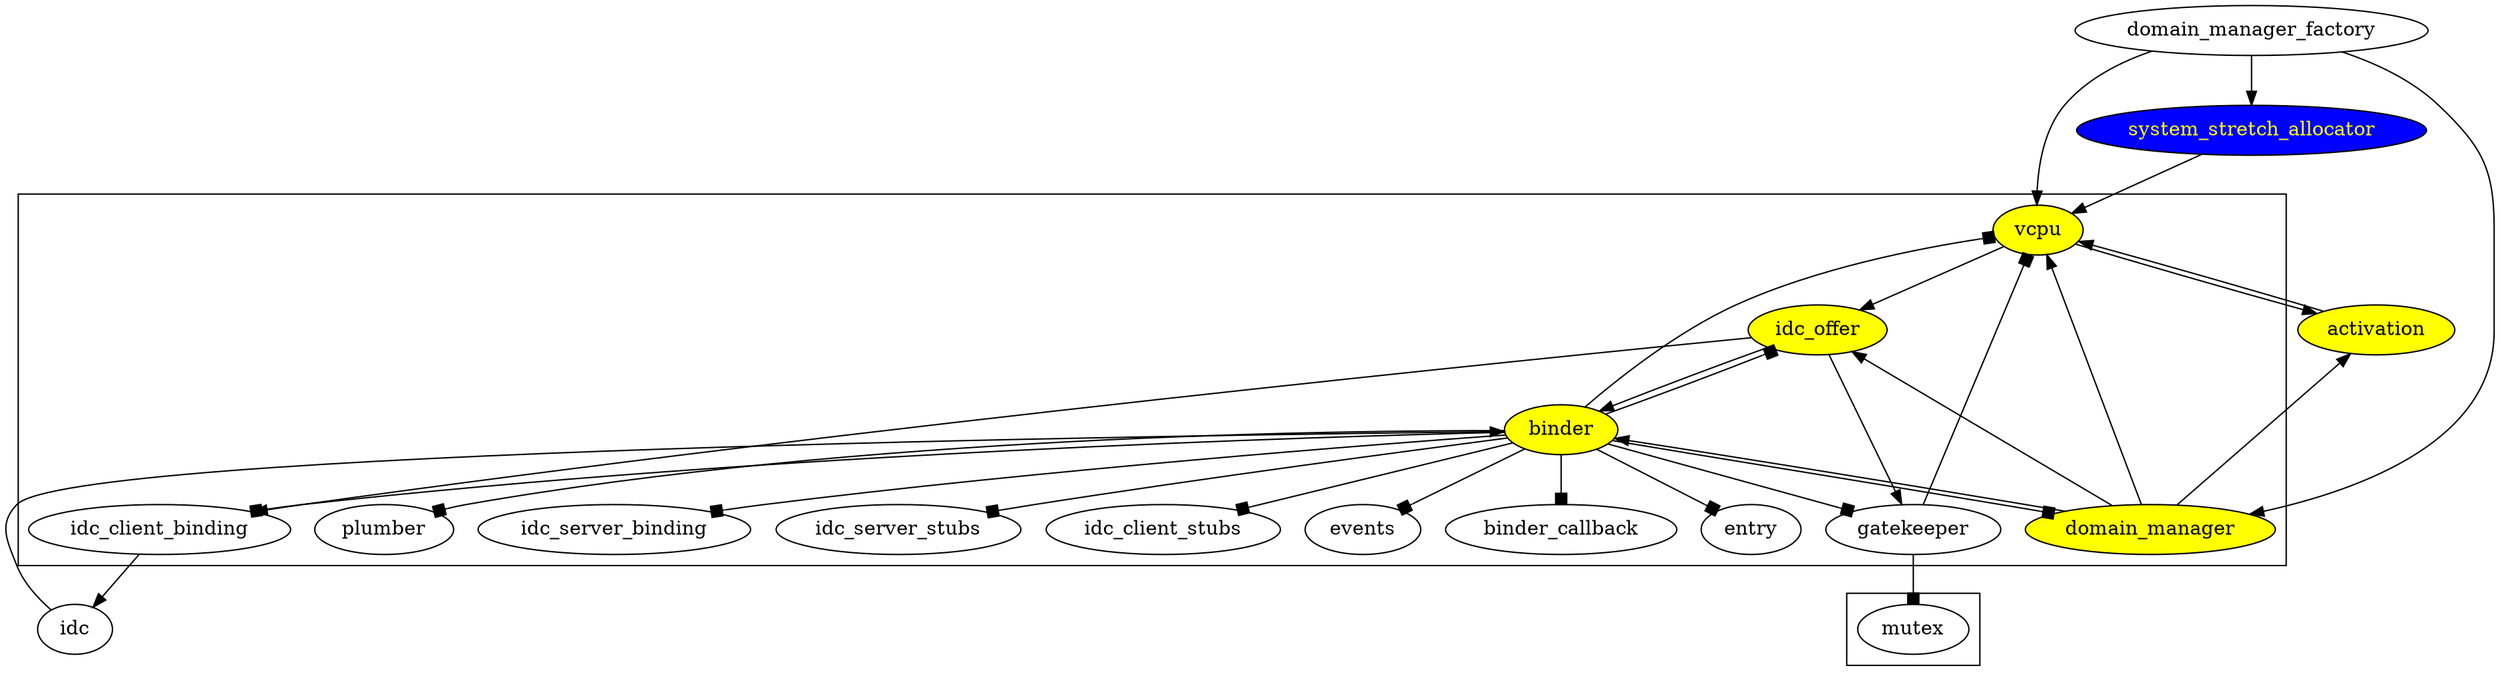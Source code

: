 digraph {
	vcpu [style=filled,fillcolor=yellow,color=black,fontcolor=black];
	domain_manager [style=filled,fillcolor=yellow,color=black,fontcolor=black];
	binder [style=filled,fillcolor=yellow,color=black,fontcolor=black];
	idc_offer [style=filled,fillcolor=yellow,color=black,fontcolor=black];
	activation [style=filled,fillcolor=yellow,color=black,fontcolor=black];
	system_stretch_allocator [style=filled,fillcolor=blue,color=black,fontcolor=yellow];

# Interface dependencies
	activation -> vcpu;
	domain_manager -> activation;
	domain_manager -> vcpu;
	domain_manager -> idc_offer;
	domain_manager -> binder;
	domain_manager_factory -> system_stretch_allocator;
	domain_manager_factory -> domain_manager;
	domain_manager_factory -> vcpu;
	idc -> binder;
	idc_client_binding -> idc;
	idc_offer -> binder;
	idc_offer -> idc_client_binding;
	idc_offer -> gatekeeper;
	system_stretch_allocator -> vcpu;
	vcpu -> activation;
	vcpu -> idc_offer;

# Implementation dependencies (arrowhead = box)
	subgraph cluster_binder_impl {
		binder -> vcpu [arrowhead=box];
		binder -> plumber [arrowhead=box];
		binder -> idc_offer [arrowhead=box];
		binder -> idc_client_binding [arrowhead=box];
		binder -> idc_server_binding [arrowhead=box];
		binder -> idc_server_stubs [arrowhead=box];
		binder -> idc_client_stubs [arrowhead=box];
		binder -> events [arrowhead=box];
		binder -> binder_callback [arrowhead=box];
		binder -> domain_manager [arrowhead=box];
		binder -> gatekeeper [arrowhead=box];
		binder -> entry [arrowhead=box];
	}

	subgraph cluster_gatekeeper_impl {
		gatekeeper -> vcpu [arrowhead=box];
		gatekeeper -> mutex [arrowhead=box];
	}
}
